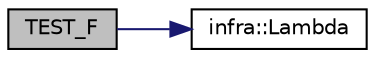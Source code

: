 digraph "TEST_F"
{
 // INTERACTIVE_SVG=YES
  edge [fontname="Helvetica",fontsize="10",labelfontname="Helvetica",labelfontsize="10"];
  node [fontname="Helvetica",fontsize="10",shape=record];
  rankdir="LR";
  Node37 [label="TEST_F",height=0.2,width=0.4,color="black", fillcolor="grey75", style="filled", fontcolor="black"];
  Node37 -> Node38 [color="midnightblue",fontsize="10",style="solid",fontname="Helvetica"];
  Node38 [label="infra::Lambda",height=0.2,width=0.4,color="black", fillcolor="white", style="filled",URL="$d0/de3/namespaceinfra.html#ad3c6bd8ed52c76540399aec31f6159d7"];
}
